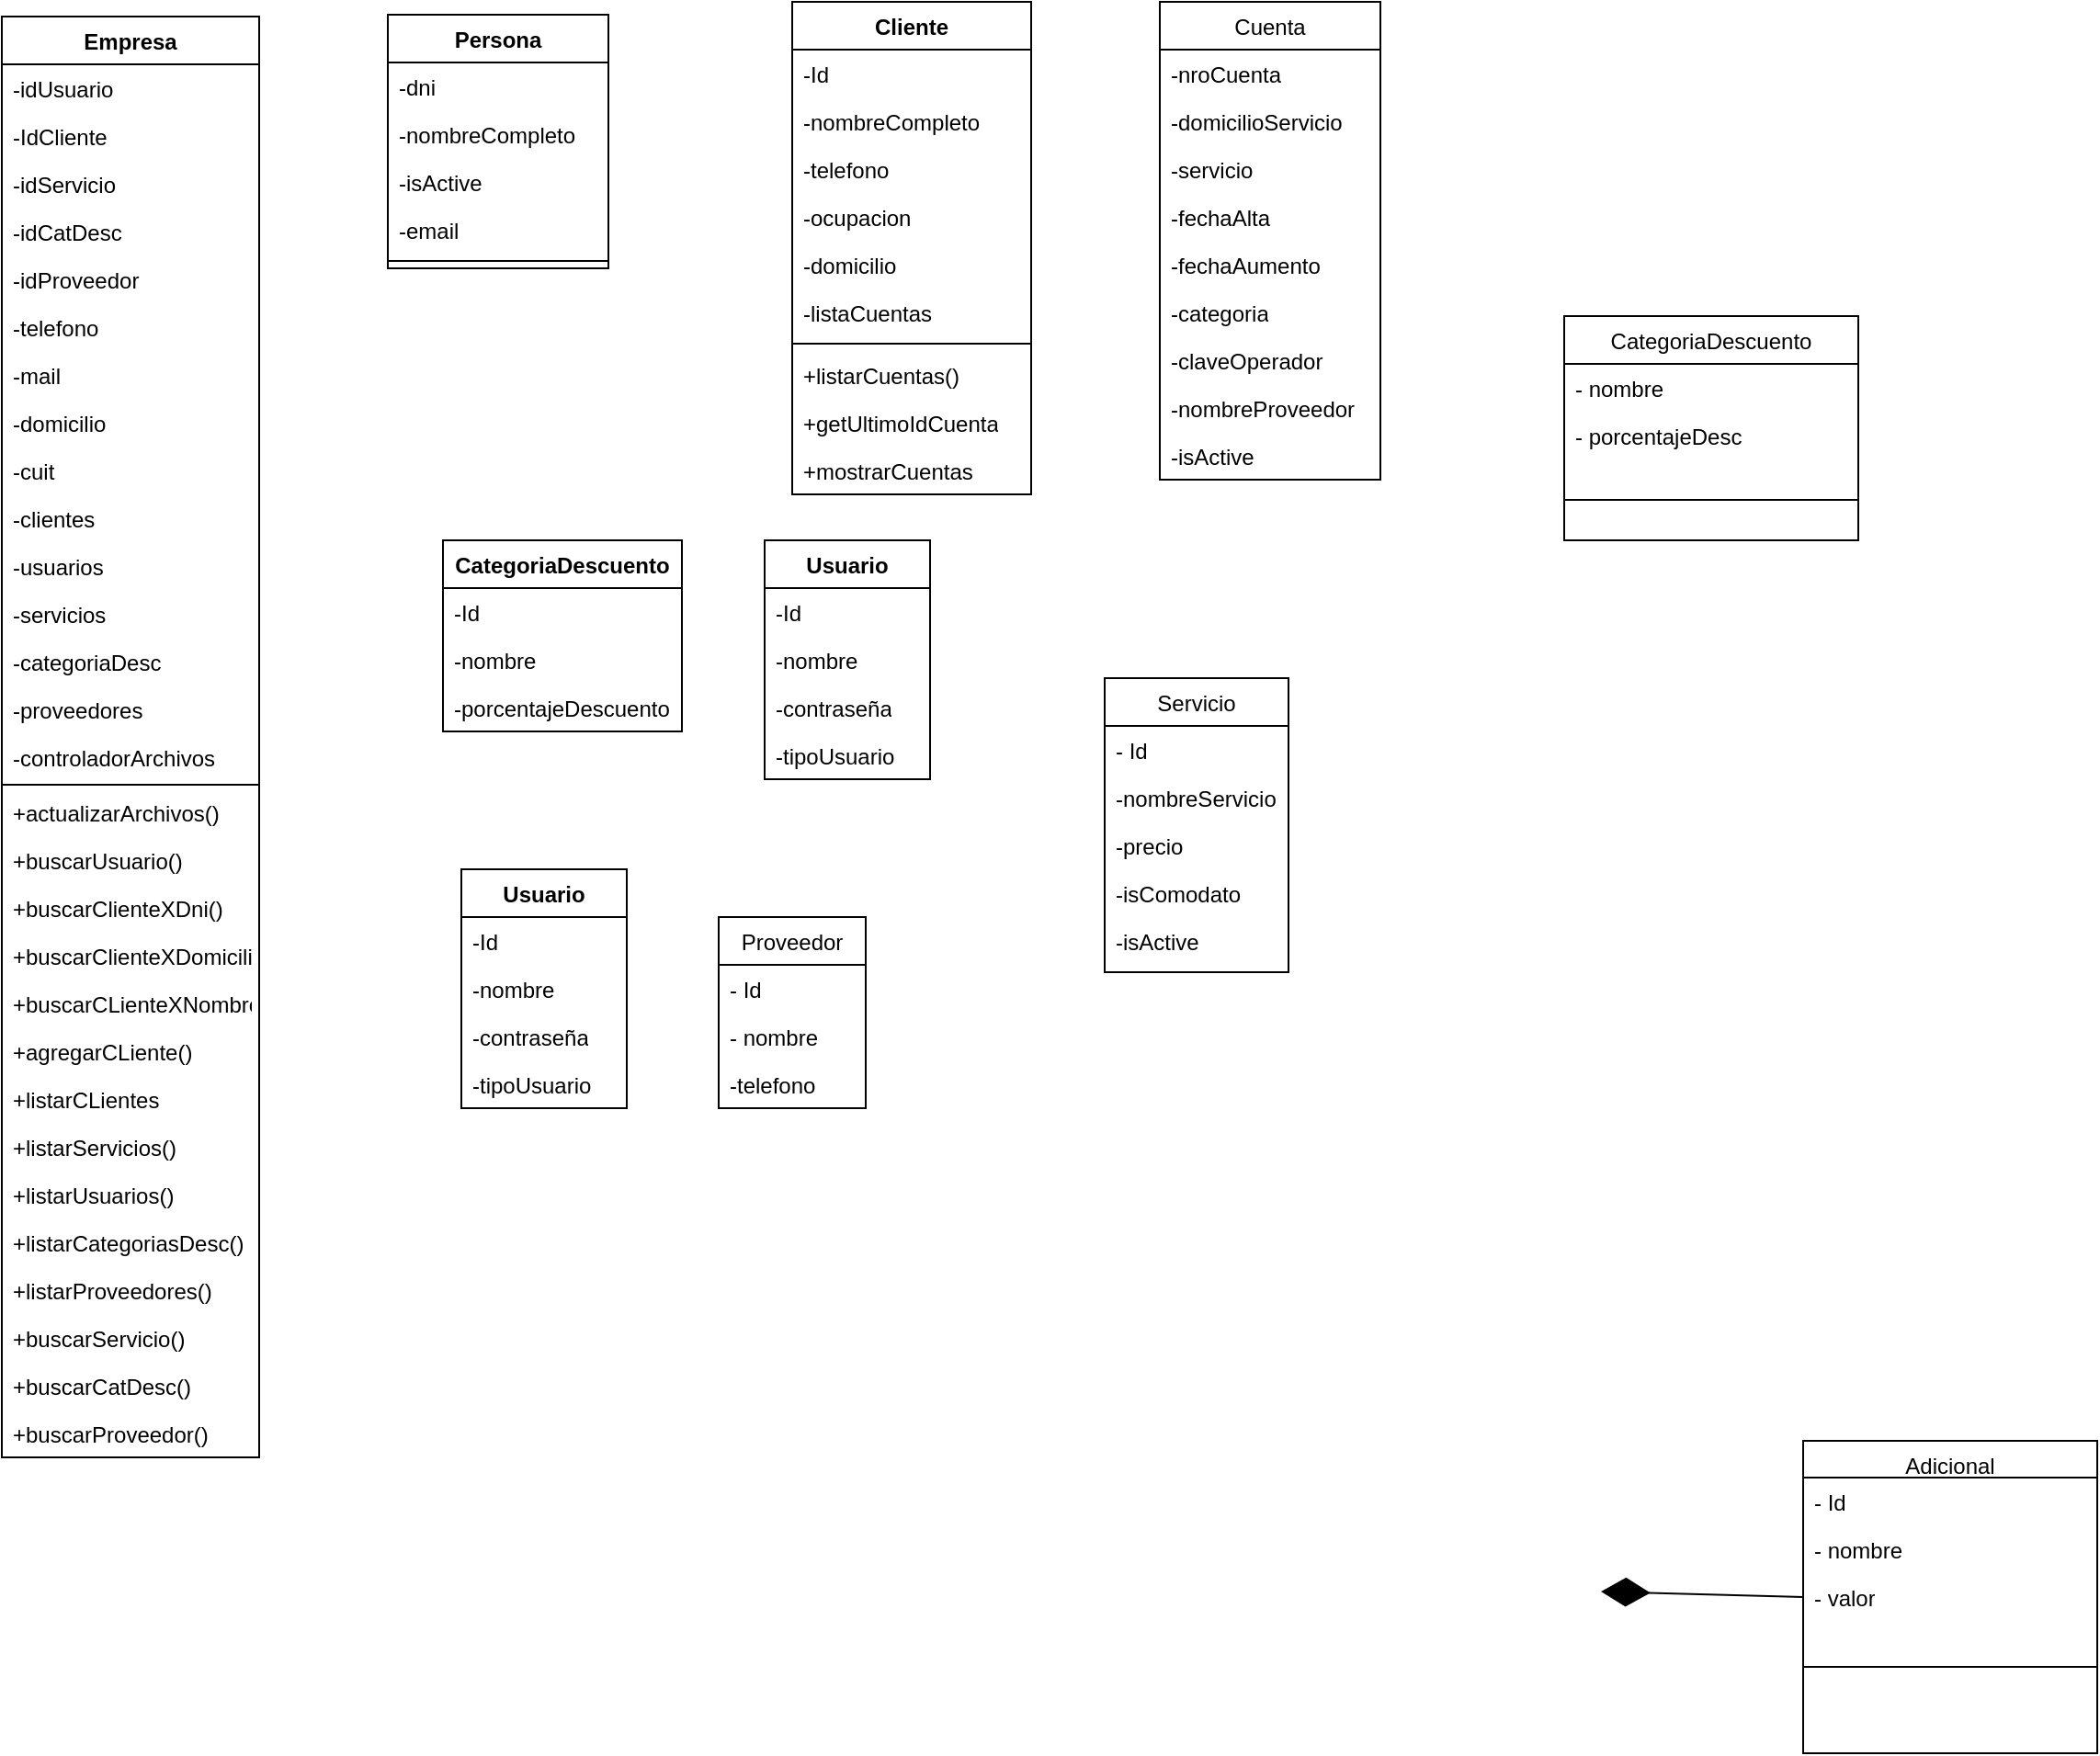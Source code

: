 <mxfile version="21.4.0" type="device">
  <diagram id="C5RBs43oDa-KdzZeNtuy" name="Page-1">
    <mxGraphModel dx="797" dy="470" grid="1" gridSize="10" guides="1" tooltips="1" connect="1" arrows="1" fold="1" page="1" pageScale="1" pageWidth="100000" pageHeight="100000" math="0" shadow="0">
      <root>
        <mxCell id="WIyWlLk6GJQsqaUBKTNV-0" />
        <mxCell id="WIyWlLk6GJQsqaUBKTNV-1" parent="WIyWlLk6GJQsqaUBKTNV-0" />
        <mxCell id="zkfFHV4jXpPFQw0GAbJ--6" value="Cuenta" style="swimlane;fontStyle=0;align=center;verticalAlign=top;childLayout=stackLayout;horizontal=1;startSize=26;horizontalStack=0;resizeParent=1;resizeLast=0;collapsible=1;marginBottom=0;rounded=0;shadow=0;strokeWidth=1;" parent="WIyWlLk6GJQsqaUBKTNV-1" vertex="1">
          <mxGeometry x="730" y="22" width="120" height="260" as="geometry">
            <mxRectangle x="130" y="380" width="160" height="26" as="alternateBounds" />
          </mxGeometry>
        </mxCell>
        <mxCell id="nLyu0IKjiBoX-47Ij_ay-28" value="-nroCuenta" style="text;strokeColor=none;fillColor=none;align=left;verticalAlign=top;spacingLeft=4;spacingRight=4;overflow=hidden;rotatable=0;points=[[0,0.5],[1,0.5]];portConstraint=eastwest;whiteSpace=wrap;html=1;" parent="zkfFHV4jXpPFQw0GAbJ--6" vertex="1">
          <mxGeometry y="26" width="120" height="26" as="geometry" />
        </mxCell>
        <mxCell id="nLyu0IKjiBoX-47Ij_ay-29" value="-domicilioServicio" style="text;strokeColor=none;fillColor=none;align=left;verticalAlign=top;spacingLeft=4;spacingRight=4;overflow=hidden;rotatable=0;points=[[0,0.5],[1,0.5]];portConstraint=eastwest;whiteSpace=wrap;html=1;" parent="zkfFHV4jXpPFQw0GAbJ--6" vertex="1">
          <mxGeometry y="52" width="120" height="26" as="geometry" />
        </mxCell>
        <mxCell id="nLyu0IKjiBoX-47Ij_ay-30" value="-servicio" style="text;strokeColor=none;fillColor=none;align=left;verticalAlign=top;spacingLeft=4;spacingRight=4;overflow=hidden;rotatable=0;points=[[0,0.5],[1,0.5]];portConstraint=eastwest;whiteSpace=wrap;html=1;" parent="zkfFHV4jXpPFQw0GAbJ--6" vertex="1">
          <mxGeometry y="78" width="120" height="26" as="geometry" />
        </mxCell>
        <mxCell id="nLyu0IKjiBoX-47Ij_ay-32" value="-fechaAlta" style="text;strokeColor=none;fillColor=none;align=left;verticalAlign=top;spacingLeft=4;spacingRight=4;overflow=hidden;rotatable=0;points=[[0,0.5],[1,0.5]];portConstraint=eastwest;whiteSpace=wrap;html=1;" parent="zkfFHV4jXpPFQw0GAbJ--6" vertex="1">
          <mxGeometry y="104" width="120" height="26" as="geometry" />
        </mxCell>
        <mxCell id="nLyu0IKjiBoX-47Ij_ay-33" value="-fechaAumento" style="text;strokeColor=none;fillColor=none;align=left;verticalAlign=top;spacingLeft=4;spacingRight=4;overflow=hidden;rotatable=0;points=[[0,0.5],[1,0.5]];portConstraint=eastwest;whiteSpace=wrap;html=1;" parent="zkfFHV4jXpPFQw0GAbJ--6" vertex="1">
          <mxGeometry y="130" width="120" height="26" as="geometry" />
        </mxCell>
        <mxCell id="pLPJWiWcFlM34R7BhoHA-52" value="-categoria" style="text;strokeColor=none;fillColor=none;align=left;verticalAlign=top;spacingLeft=4;spacingRight=4;overflow=hidden;rotatable=0;points=[[0,0.5],[1,0.5]];portConstraint=eastwest;whiteSpace=wrap;html=1;" vertex="1" parent="zkfFHV4jXpPFQw0GAbJ--6">
          <mxGeometry y="156" width="120" height="26" as="geometry" />
        </mxCell>
        <mxCell id="pLPJWiWcFlM34R7BhoHA-53" value="-claveOperador" style="text;strokeColor=none;fillColor=none;align=left;verticalAlign=top;spacingLeft=4;spacingRight=4;overflow=hidden;rotatable=0;points=[[0,0.5],[1,0.5]];portConstraint=eastwest;whiteSpace=wrap;html=1;" vertex="1" parent="zkfFHV4jXpPFQw0GAbJ--6">
          <mxGeometry y="182" width="120" height="26" as="geometry" />
        </mxCell>
        <mxCell id="pLPJWiWcFlM34R7BhoHA-54" value="-nombreProveedor" style="text;strokeColor=none;fillColor=none;align=left;verticalAlign=top;spacingLeft=4;spacingRight=4;overflow=hidden;rotatable=0;points=[[0,0.5],[1,0.5]];portConstraint=eastwest;whiteSpace=wrap;html=1;" vertex="1" parent="zkfFHV4jXpPFQw0GAbJ--6">
          <mxGeometry y="208" width="120" height="26" as="geometry" />
        </mxCell>
        <mxCell id="pLPJWiWcFlM34R7BhoHA-55" value="-isActive" style="text;strokeColor=none;fillColor=none;align=left;verticalAlign=top;spacingLeft=4;spacingRight=4;overflow=hidden;rotatable=0;points=[[0,0.5],[1,0.5]];portConstraint=eastwest;whiteSpace=wrap;html=1;" vertex="1" parent="zkfFHV4jXpPFQw0GAbJ--6">
          <mxGeometry y="234" width="120" height="26" as="geometry" />
        </mxCell>
        <mxCell id="zkfFHV4jXpPFQw0GAbJ--13" value="Proveedor" style="swimlane;fontStyle=0;align=center;verticalAlign=top;childLayout=stackLayout;horizontal=1;startSize=26;horizontalStack=0;resizeParent=1;resizeLast=0;collapsible=1;marginBottom=0;rounded=0;shadow=0;strokeWidth=1;" parent="WIyWlLk6GJQsqaUBKTNV-1" vertex="1">
          <mxGeometry x="490" y="520" width="80" height="104" as="geometry">
            <mxRectangle x="170" y="220" width="170" height="26" as="alternateBounds" />
          </mxGeometry>
        </mxCell>
        <mxCell id="nLyu0IKjiBoX-47Ij_ay-50" value="- Id" style="text;strokeColor=none;fillColor=none;align=left;verticalAlign=top;spacingLeft=4;spacingRight=4;overflow=hidden;rotatable=0;points=[[0,0.5],[1,0.5]];portConstraint=eastwest;whiteSpace=wrap;html=1;" parent="zkfFHV4jXpPFQw0GAbJ--13" vertex="1">
          <mxGeometry y="26" width="80" height="26" as="geometry" />
        </mxCell>
        <mxCell id="nLyu0IKjiBoX-47Ij_ay-51" value="- nombre" style="text;strokeColor=none;fillColor=none;align=left;verticalAlign=top;spacingLeft=4;spacingRight=4;overflow=hidden;rotatable=0;points=[[0,0.5],[1,0.5]];portConstraint=eastwest;whiteSpace=wrap;html=1;" parent="zkfFHV4jXpPFQw0GAbJ--13" vertex="1">
          <mxGeometry y="52" width="80" height="26" as="geometry" />
        </mxCell>
        <mxCell id="nLyu0IKjiBoX-47Ij_ay-52" value="-telefono" style="text;strokeColor=none;fillColor=none;align=left;verticalAlign=top;spacingLeft=4;spacingRight=4;overflow=hidden;rotatable=0;points=[[0,0.5],[1,0.5]];portConstraint=eastwest;whiteSpace=wrap;html=1;" parent="zkfFHV4jXpPFQw0GAbJ--13" vertex="1">
          <mxGeometry y="78" width="80" height="26" as="geometry" />
        </mxCell>
        <mxCell id="nLyu0IKjiBoX-47Ij_ay-4" value="CategoriaDescuento" style="swimlane;fontStyle=0;align=center;verticalAlign=top;childLayout=stackLayout;horizontal=1;startSize=26;horizontalStack=0;resizeParent=1;resizeLast=0;collapsible=1;marginBottom=0;rounded=0;shadow=0;strokeWidth=1;" parent="WIyWlLk6GJQsqaUBKTNV-1" vertex="1">
          <mxGeometry x="950" y="193" width="160" height="122" as="geometry">
            <mxRectangle x="170" y="220" width="170" height="26" as="alternateBounds" />
          </mxGeometry>
        </mxCell>
        <mxCell id="nLyu0IKjiBoX-47Ij_ay-42" value="- nombre" style="text;strokeColor=none;fillColor=none;align=left;verticalAlign=top;spacingLeft=4;spacingRight=4;overflow=hidden;rotatable=0;points=[[0,0.5],[1,0.5]];portConstraint=eastwest;whiteSpace=wrap;html=1;" parent="nLyu0IKjiBoX-47Ij_ay-4" vertex="1">
          <mxGeometry y="26" width="160" height="26" as="geometry" />
        </mxCell>
        <mxCell id="nLyu0IKjiBoX-47Ij_ay-43" value="- porcentajeDesc" style="text;strokeColor=none;fillColor=none;align=left;verticalAlign=top;spacingLeft=4;spacingRight=4;overflow=hidden;rotatable=0;points=[[0,0.5],[1,0.5]];portConstraint=eastwest;whiteSpace=wrap;html=1;" parent="nLyu0IKjiBoX-47Ij_ay-4" vertex="1">
          <mxGeometry y="52" width="160" height="26" as="geometry" />
        </mxCell>
        <mxCell id="nLyu0IKjiBoX-47Ij_ay-5" value="" style="line;html=1;strokeWidth=1;align=left;verticalAlign=middle;spacingTop=-1;spacingLeft=3;spacingRight=3;rotatable=0;labelPosition=right;points=[];portConstraint=eastwest;" parent="nLyu0IKjiBoX-47Ij_ay-4" vertex="1">
          <mxGeometry y="78" width="160" height="44" as="geometry" />
        </mxCell>
        <mxCell id="nLyu0IKjiBoX-47Ij_ay-8" value="Adicional&#xa;" style="swimlane;fontStyle=0;align=center;verticalAlign=top;childLayout=stackLayout;horizontal=1;startSize=20;horizontalStack=0;resizeParent=1;resizeLast=0;collapsible=1;marginBottom=0;rounded=0;shadow=0;strokeWidth=1;" parent="WIyWlLk6GJQsqaUBKTNV-1" vertex="1">
          <mxGeometry x="1080" y="805" width="160" height="170" as="geometry">
            <mxRectangle x="170" y="220" width="170" height="26" as="alternateBounds" />
          </mxGeometry>
        </mxCell>
        <mxCell id="nLyu0IKjiBoX-47Ij_ay-47" value="- Id" style="text;strokeColor=none;fillColor=none;align=left;verticalAlign=top;spacingLeft=4;spacingRight=4;overflow=hidden;rotatable=0;points=[[0,0.5],[1,0.5]];portConstraint=eastwest;whiteSpace=wrap;html=1;" parent="nLyu0IKjiBoX-47Ij_ay-8" vertex="1">
          <mxGeometry y="20" width="160" height="26" as="geometry" />
        </mxCell>
        <mxCell id="nLyu0IKjiBoX-47Ij_ay-48" value="- nombre" style="text;strokeColor=none;fillColor=none;align=left;verticalAlign=top;spacingLeft=4;spacingRight=4;overflow=hidden;rotatable=0;points=[[0,0.5],[1,0.5]];portConstraint=eastwest;whiteSpace=wrap;html=1;" parent="nLyu0IKjiBoX-47Ij_ay-8" vertex="1">
          <mxGeometry y="46" width="160" height="26" as="geometry" />
        </mxCell>
        <mxCell id="nLyu0IKjiBoX-47Ij_ay-49" value="- valor" style="text;strokeColor=none;fillColor=none;align=left;verticalAlign=top;spacingLeft=4;spacingRight=4;overflow=hidden;rotatable=0;points=[[0,0.5],[1,0.5]];portConstraint=eastwest;whiteSpace=wrap;html=1;" parent="nLyu0IKjiBoX-47Ij_ay-8" vertex="1">
          <mxGeometry y="72" width="160" height="26" as="geometry" />
        </mxCell>
        <mxCell id="nLyu0IKjiBoX-47Ij_ay-9" value="" style="line;html=1;strokeWidth=1;align=left;verticalAlign=middle;spacingTop=-1;spacingLeft=3;spacingRight=3;rotatable=0;labelPosition=right;points=[];portConstraint=eastwest;" parent="nLyu0IKjiBoX-47Ij_ay-8" vertex="1">
          <mxGeometry y="98" width="160" height="50" as="geometry" />
        </mxCell>
        <mxCell id="nLyu0IKjiBoX-47Ij_ay-17" value="Persona" style="swimlane;fontStyle=1;align=center;verticalAlign=top;childLayout=stackLayout;horizontal=1;startSize=26;horizontalStack=0;resizeParent=1;resizeParentMax=0;resizeLast=0;collapsible=1;marginBottom=0;whiteSpace=wrap;html=1;" parent="WIyWlLk6GJQsqaUBKTNV-1" vertex="1">
          <mxGeometry x="310" y="29" width="120" height="138" as="geometry" />
        </mxCell>
        <mxCell id="nLyu0IKjiBoX-47Ij_ay-18" value="-dni" style="text;strokeColor=none;fillColor=none;align=left;verticalAlign=top;spacingLeft=4;spacingRight=4;overflow=hidden;rotatable=0;points=[[0,0.5],[1,0.5]];portConstraint=eastwest;whiteSpace=wrap;html=1;" parent="nLyu0IKjiBoX-47Ij_ay-17" vertex="1">
          <mxGeometry y="26" width="120" height="26" as="geometry" />
        </mxCell>
        <mxCell id="nLyu0IKjiBoX-47Ij_ay-27" value="-nombreCompleto" style="text;strokeColor=none;fillColor=none;align=left;verticalAlign=top;spacingLeft=4;spacingRight=4;overflow=hidden;rotatable=0;points=[[0,0.5],[1,0.5]];portConstraint=eastwest;whiteSpace=wrap;html=1;" parent="nLyu0IKjiBoX-47Ij_ay-17" vertex="1">
          <mxGeometry y="52" width="120" height="26" as="geometry" />
        </mxCell>
        <mxCell id="nLyu0IKjiBoX-47Ij_ay-21" value="-isActive" style="text;strokeColor=none;fillColor=none;align=left;verticalAlign=top;spacingLeft=4;spacingRight=4;overflow=hidden;rotatable=0;points=[[0,0.5],[1,0.5]];portConstraint=eastwest;whiteSpace=wrap;html=1;" parent="nLyu0IKjiBoX-47Ij_ay-17" vertex="1">
          <mxGeometry y="78" width="120" height="26" as="geometry" />
        </mxCell>
        <mxCell id="nLyu0IKjiBoX-47Ij_ay-22" value="-email" style="text;strokeColor=none;fillColor=none;align=left;verticalAlign=top;spacingLeft=4;spacingRight=4;overflow=hidden;rotatable=0;points=[[0,0.5],[1,0.5]];portConstraint=eastwest;whiteSpace=wrap;html=1;" parent="nLyu0IKjiBoX-47Ij_ay-17" vertex="1">
          <mxGeometry y="104" width="120" height="26" as="geometry" />
        </mxCell>
        <mxCell id="nLyu0IKjiBoX-47Ij_ay-19" value="" style="line;strokeWidth=1;fillColor=none;align=left;verticalAlign=middle;spacingTop=-1;spacingLeft=3;spacingRight=3;rotatable=0;labelPosition=right;points=[];portConstraint=eastwest;strokeColor=inherit;" parent="nLyu0IKjiBoX-47Ij_ay-17" vertex="1">
          <mxGeometry y="130" width="120" height="8" as="geometry" />
        </mxCell>
        <mxCell id="nLyu0IKjiBoX-47Ij_ay-54" value="Empresa" style="swimlane;fontStyle=1;align=center;verticalAlign=top;childLayout=stackLayout;horizontal=1;startSize=26;horizontalStack=0;resizeParent=1;resizeParentMax=0;resizeLast=0;collapsible=1;marginBottom=0;whiteSpace=wrap;html=1;" parent="WIyWlLk6GJQsqaUBKTNV-1" vertex="1">
          <mxGeometry x="100" y="30" width="140" height="784" as="geometry" />
        </mxCell>
        <mxCell id="nLyu0IKjiBoX-47Ij_ay-55" value="-idUsuario" style="text;strokeColor=none;fillColor=none;align=left;verticalAlign=top;spacingLeft=4;spacingRight=4;overflow=hidden;rotatable=0;points=[[0,0.5],[1,0.5]];portConstraint=eastwest;whiteSpace=wrap;html=1;" parent="nLyu0IKjiBoX-47Ij_ay-54" vertex="1">
          <mxGeometry y="26" width="140" height="26" as="geometry" />
        </mxCell>
        <mxCell id="nLyu0IKjiBoX-47Ij_ay-57" value="-IdCliente" style="text;strokeColor=none;fillColor=none;align=left;verticalAlign=top;spacingLeft=4;spacingRight=4;overflow=hidden;rotatable=0;points=[[0,0.5],[1,0.5]];portConstraint=eastwest;whiteSpace=wrap;html=1;" parent="nLyu0IKjiBoX-47Ij_ay-54" vertex="1">
          <mxGeometry y="52" width="140" height="26" as="geometry" />
        </mxCell>
        <mxCell id="nLyu0IKjiBoX-47Ij_ay-58" value="-idServicio" style="text;strokeColor=none;fillColor=none;align=left;verticalAlign=top;spacingLeft=4;spacingRight=4;overflow=hidden;rotatable=0;points=[[0,0.5],[1,0.5]];portConstraint=eastwest;whiteSpace=wrap;html=1;" parent="nLyu0IKjiBoX-47Ij_ay-54" vertex="1">
          <mxGeometry y="78" width="140" height="26" as="geometry" />
        </mxCell>
        <mxCell id="nLyu0IKjiBoX-47Ij_ay-60" value="-idCatDesc" style="text;strokeColor=none;fillColor=none;align=left;verticalAlign=top;spacingLeft=4;spacingRight=4;overflow=hidden;rotatable=0;points=[[0,0.5],[1,0.5]];portConstraint=eastwest;whiteSpace=wrap;html=1;" parent="nLyu0IKjiBoX-47Ij_ay-54" vertex="1">
          <mxGeometry y="104" width="140" height="26" as="geometry" />
        </mxCell>
        <mxCell id="nLyu0IKjiBoX-47Ij_ay-61" value="-idProveedor" style="text;strokeColor=none;fillColor=none;align=left;verticalAlign=top;spacingLeft=4;spacingRight=4;overflow=hidden;rotatable=0;points=[[0,0.5],[1,0.5]];portConstraint=eastwest;whiteSpace=wrap;html=1;" parent="nLyu0IKjiBoX-47Ij_ay-54" vertex="1">
          <mxGeometry y="130" width="140" height="26" as="geometry" />
        </mxCell>
        <mxCell id="pLPJWiWcFlM34R7BhoHA-1" value="-telefono" style="text;strokeColor=none;fillColor=none;align=left;verticalAlign=top;spacingLeft=4;spacingRight=4;overflow=hidden;rotatable=0;points=[[0,0.5],[1,0.5]];portConstraint=eastwest;whiteSpace=wrap;html=1;" vertex="1" parent="nLyu0IKjiBoX-47Ij_ay-54">
          <mxGeometry y="156" width="140" height="26" as="geometry" />
        </mxCell>
        <mxCell id="pLPJWiWcFlM34R7BhoHA-2" value="-mail" style="text;strokeColor=none;fillColor=none;align=left;verticalAlign=top;spacingLeft=4;spacingRight=4;overflow=hidden;rotatable=0;points=[[0,0.5],[1,0.5]];portConstraint=eastwest;whiteSpace=wrap;html=1;" vertex="1" parent="nLyu0IKjiBoX-47Ij_ay-54">
          <mxGeometry y="182" width="140" height="26" as="geometry" />
        </mxCell>
        <mxCell id="pLPJWiWcFlM34R7BhoHA-3" value="-domicilio" style="text;strokeColor=none;fillColor=none;align=left;verticalAlign=top;spacingLeft=4;spacingRight=4;overflow=hidden;rotatable=0;points=[[0,0.5],[1,0.5]];portConstraint=eastwest;whiteSpace=wrap;html=1;" vertex="1" parent="nLyu0IKjiBoX-47Ij_ay-54">
          <mxGeometry y="208" width="140" height="26" as="geometry" />
        </mxCell>
        <mxCell id="pLPJWiWcFlM34R7BhoHA-4" value="-cuit" style="text;strokeColor=none;fillColor=none;align=left;verticalAlign=top;spacingLeft=4;spacingRight=4;overflow=hidden;rotatable=0;points=[[0,0.5],[1,0.5]];portConstraint=eastwest;whiteSpace=wrap;html=1;" vertex="1" parent="nLyu0IKjiBoX-47Ij_ay-54">
          <mxGeometry y="234" width="140" height="26" as="geometry" />
        </mxCell>
        <mxCell id="pLPJWiWcFlM34R7BhoHA-5" value="-clientes" style="text;strokeColor=none;fillColor=none;align=left;verticalAlign=top;spacingLeft=4;spacingRight=4;overflow=hidden;rotatable=0;points=[[0,0.5],[1,0.5]];portConstraint=eastwest;whiteSpace=wrap;html=1;" vertex="1" parent="nLyu0IKjiBoX-47Ij_ay-54">
          <mxGeometry y="260" width="140" height="26" as="geometry" />
        </mxCell>
        <mxCell id="pLPJWiWcFlM34R7BhoHA-6" value="-usuarios" style="text;strokeColor=none;fillColor=none;align=left;verticalAlign=top;spacingLeft=4;spacingRight=4;overflow=hidden;rotatable=0;points=[[0,0.5],[1,0.5]];portConstraint=eastwest;whiteSpace=wrap;html=1;" vertex="1" parent="nLyu0IKjiBoX-47Ij_ay-54">
          <mxGeometry y="286" width="140" height="26" as="geometry" />
        </mxCell>
        <mxCell id="pLPJWiWcFlM34R7BhoHA-7" value="-servicios" style="text;strokeColor=none;fillColor=none;align=left;verticalAlign=top;spacingLeft=4;spacingRight=4;overflow=hidden;rotatable=0;points=[[0,0.5],[1,0.5]];portConstraint=eastwest;whiteSpace=wrap;html=1;" vertex="1" parent="nLyu0IKjiBoX-47Ij_ay-54">
          <mxGeometry y="312" width="140" height="26" as="geometry" />
        </mxCell>
        <mxCell id="pLPJWiWcFlM34R7BhoHA-8" value="-categoriaDesc" style="text;strokeColor=none;fillColor=none;align=left;verticalAlign=top;spacingLeft=4;spacingRight=4;overflow=hidden;rotatable=0;points=[[0,0.5],[1,0.5]];portConstraint=eastwest;whiteSpace=wrap;html=1;" vertex="1" parent="nLyu0IKjiBoX-47Ij_ay-54">
          <mxGeometry y="338" width="140" height="26" as="geometry" />
        </mxCell>
        <mxCell id="pLPJWiWcFlM34R7BhoHA-9" value="-proveedores" style="text;strokeColor=none;fillColor=none;align=left;verticalAlign=top;spacingLeft=4;spacingRight=4;overflow=hidden;rotatable=0;points=[[0,0.5],[1,0.5]];portConstraint=eastwest;whiteSpace=wrap;html=1;" vertex="1" parent="nLyu0IKjiBoX-47Ij_ay-54">
          <mxGeometry y="364" width="140" height="26" as="geometry" />
        </mxCell>
        <mxCell id="pLPJWiWcFlM34R7BhoHA-10" value="-controladorArchivos" style="text;strokeColor=none;fillColor=none;align=left;verticalAlign=top;spacingLeft=4;spacingRight=4;overflow=hidden;rotatable=0;points=[[0,0.5],[1,0.5]];portConstraint=eastwest;whiteSpace=wrap;html=1;" vertex="1" parent="nLyu0IKjiBoX-47Ij_ay-54">
          <mxGeometry y="390" width="140" height="26" as="geometry" />
        </mxCell>
        <mxCell id="nLyu0IKjiBoX-47Ij_ay-63" value="" style="line;strokeWidth=1;fillColor=none;align=left;verticalAlign=middle;spacingTop=-1;spacingLeft=3;spacingRight=3;rotatable=0;labelPosition=right;points=[];portConstraint=eastwest;strokeColor=inherit;" parent="nLyu0IKjiBoX-47Ij_ay-54" vertex="1">
          <mxGeometry y="416" width="140" height="4" as="geometry" />
        </mxCell>
        <mxCell id="nLyu0IKjiBoX-47Ij_ay-64" value="+actualizarArchivos()" style="text;strokeColor=none;fillColor=none;align=left;verticalAlign=top;spacingLeft=4;spacingRight=4;overflow=hidden;rotatable=0;points=[[0,0.5],[1,0.5]];portConstraint=eastwest;whiteSpace=wrap;html=1;" parent="nLyu0IKjiBoX-47Ij_ay-54" vertex="1">
          <mxGeometry y="420" width="140" height="26" as="geometry" />
        </mxCell>
        <mxCell id="pLPJWiWcFlM34R7BhoHA-11" value="+buscarUsuario()" style="text;strokeColor=none;fillColor=none;align=left;verticalAlign=top;spacingLeft=4;spacingRight=4;overflow=hidden;rotatable=0;points=[[0,0.5],[1,0.5]];portConstraint=eastwest;whiteSpace=wrap;html=1;" vertex="1" parent="nLyu0IKjiBoX-47Ij_ay-54">
          <mxGeometry y="446" width="140" height="26" as="geometry" />
        </mxCell>
        <mxCell id="pLPJWiWcFlM34R7BhoHA-12" value="+buscarClienteXDni()" style="text;strokeColor=none;fillColor=none;align=left;verticalAlign=top;spacingLeft=4;spacingRight=4;overflow=hidden;rotatable=0;points=[[0,0.5],[1,0.5]];portConstraint=eastwest;whiteSpace=wrap;html=1;" vertex="1" parent="nLyu0IKjiBoX-47Ij_ay-54">
          <mxGeometry y="472" width="140" height="26" as="geometry" />
        </mxCell>
        <mxCell id="pLPJWiWcFlM34R7BhoHA-13" value="+buscarClienteXDomicilio()" style="text;strokeColor=none;fillColor=none;align=left;verticalAlign=top;spacingLeft=4;spacingRight=4;overflow=hidden;rotatable=0;points=[[0,0.5],[1,0.5]];portConstraint=eastwest;whiteSpace=wrap;html=1;" vertex="1" parent="nLyu0IKjiBoX-47Ij_ay-54">
          <mxGeometry y="498" width="140" height="26" as="geometry" />
        </mxCell>
        <mxCell id="pLPJWiWcFlM34R7BhoHA-14" value="+buscarCLienteXNombre()" style="text;strokeColor=none;fillColor=none;align=left;verticalAlign=top;spacingLeft=4;spacingRight=4;overflow=hidden;rotatable=0;points=[[0,0.5],[1,0.5]];portConstraint=eastwest;whiteSpace=wrap;html=1;" vertex="1" parent="nLyu0IKjiBoX-47Ij_ay-54">
          <mxGeometry y="524" width="140" height="26" as="geometry" />
        </mxCell>
        <mxCell id="pLPJWiWcFlM34R7BhoHA-15" value="+agregarCLiente()" style="text;strokeColor=none;fillColor=none;align=left;verticalAlign=top;spacingLeft=4;spacingRight=4;overflow=hidden;rotatable=0;points=[[0,0.5],[1,0.5]];portConstraint=eastwest;whiteSpace=wrap;html=1;" vertex="1" parent="nLyu0IKjiBoX-47Ij_ay-54">
          <mxGeometry y="550" width="140" height="26" as="geometry" />
        </mxCell>
        <mxCell id="pLPJWiWcFlM34R7BhoHA-16" value="+listarCLientes" style="text;strokeColor=none;fillColor=none;align=left;verticalAlign=top;spacingLeft=4;spacingRight=4;overflow=hidden;rotatable=0;points=[[0,0.5],[1,0.5]];portConstraint=eastwest;whiteSpace=wrap;html=1;" vertex="1" parent="nLyu0IKjiBoX-47Ij_ay-54">
          <mxGeometry y="576" width="140" height="26" as="geometry" />
        </mxCell>
        <mxCell id="pLPJWiWcFlM34R7BhoHA-17" value="+listarServicios()" style="text;strokeColor=none;fillColor=none;align=left;verticalAlign=top;spacingLeft=4;spacingRight=4;overflow=hidden;rotatable=0;points=[[0,0.5],[1,0.5]];portConstraint=eastwest;whiteSpace=wrap;html=1;" vertex="1" parent="nLyu0IKjiBoX-47Ij_ay-54">
          <mxGeometry y="602" width="140" height="26" as="geometry" />
        </mxCell>
        <mxCell id="pLPJWiWcFlM34R7BhoHA-18" value="+listarUsuarios()" style="text;strokeColor=none;fillColor=none;align=left;verticalAlign=top;spacingLeft=4;spacingRight=4;overflow=hidden;rotatable=0;points=[[0,0.5],[1,0.5]];portConstraint=eastwest;whiteSpace=wrap;html=1;" vertex="1" parent="nLyu0IKjiBoX-47Ij_ay-54">
          <mxGeometry y="628" width="140" height="26" as="geometry" />
        </mxCell>
        <mxCell id="pLPJWiWcFlM34R7BhoHA-19" value="+listarCategoriasDesc()" style="text;strokeColor=none;fillColor=none;align=left;verticalAlign=top;spacingLeft=4;spacingRight=4;overflow=hidden;rotatable=0;points=[[0,0.5],[1,0.5]];portConstraint=eastwest;whiteSpace=wrap;html=1;" vertex="1" parent="nLyu0IKjiBoX-47Ij_ay-54">
          <mxGeometry y="654" width="140" height="26" as="geometry" />
        </mxCell>
        <mxCell id="pLPJWiWcFlM34R7BhoHA-20" value="+listarProveedores()" style="text;strokeColor=none;fillColor=none;align=left;verticalAlign=top;spacingLeft=4;spacingRight=4;overflow=hidden;rotatable=0;points=[[0,0.5],[1,0.5]];portConstraint=eastwest;whiteSpace=wrap;html=1;" vertex="1" parent="nLyu0IKjiBoX-47Ij_ay-54">
          <mxGeometry y="680" width="140" height="26" as="geometry" />
        </mxCell>
        <mxCell id="pLPJWiWcFlM34R7BhoHA-21" value="+buscarServicio()" style="text;strokeColor=none;fillColor=none;align=left;verticalAlign=top;spacingLeft=4;spacingRight=4;overflow=hidden;rotatable=0;points=[[0,0.5],[1,0.5]];portConstraint=eastwest;whiteSpace=wrap;html=1;" vertex="1" parent="nLyu0IKjiBoX-47Ij_ay-54">
          <mxGeometry y="706" width="140" height="26" as="geometry" />
        </mxCell>
        <mxCell id="pLPJWiWcFlM34R7BhoHA-22" value="+buscarCatDesc()" style="text;strokeColor=none;fillColor=none;align=left;verticalAlign=top;spacingLeft=4;spacingRight=4;overflow=hidden;rotatable=0;points=[[0,0.5],[1,0.5]];portConstraint=eastwest;whiteSpace=wrap;html=1;" vertex="1" parent="nLyu0IKjiBoX-47Ij_ay-54">
          <mxGeometry y="732" width="140" height="26" as="geometry" />
        </mxCell>
        <mxCell id="pLPJWiWcFlM34R7BhoHA-23" value="+buscarProveedor()" style="text;strokeColor=none;fillColor=none;align=left;verticalAlign=top;spacingLeft=4;spacingRight=4;overflow=hidden;rotatable=0;points=[[0,0.5],[1,0.5]];portConstraint=eastwest;whiteSpace=wrap;html=1;" vertex="1" parent="nLyu0IKjiBoX-47Ij_ay-54">
          <mxGeometry y="758" width="140" height="26" as="geometry" />
        </mxCell>
        <mxCell id="nLyu0IKjiBoX-47Ij_ay-69" value="Servicio" style="swimlane;fontStyle=0;align=center;verticalAlign=top;childLayout=stackLayout;horizontal=1;startSize=26;horizontalStack=0;resizeParent=1;resizeLast=0;collapsible=1;marginBottom=0;rounded=0;shadow=0;strokeWidth=1;" parent="WIyWlLk6GJQsqaUBKTNV-1" vertex="1">
          <mxGeometry x="700" y="390" width="100" height="160" as="geometry">
            <mxRectangle x="170" y="220" width="170" height="26" as="alternateBounds" />
          </mxGeometry>
        </mxCell>
        <mxCell id="nLyu0IKjiBoX-47Ij_ay-70" value="- Id" style="text;strokeColor=none;fillColor=none;align=left;verticalAlign=top;spacingLeft=4;spacingRight=4;overflow=hidden;rotatable=0;points=[[0,0.5],[1,0.5]];portConstraint=eastwest;whiteSpace=wrap;html=1;" parent="nLyu0IKjiBoX-47Ij_ay-69" vertex="1">
          <mxGeometry y="26" width="100" height="26" as="geometry" />
        </mxCell>
        <mxCell id="nLyu0IKjiBoX-47Ij_ay-71" value="-nombreServicio" style="text;strokeColor=none;fillColor=none;align=left;verticalAlign=top;spacingLeft=4;spacingRight=4;overflow=hidden;rotatable=0;points=[[0,0.5],[1,0.5]];portConstraint=eastwest;whiteSpace=wrap;html=1;" parent="nLyu0IKjiBoX-47Ij_ay-69" vertex="1">
          <mxGeometry y="52" width="100" height="26" as="geometry" />
        </mxCell>
        <mxCell id="nLyu0IKjiBoX-47Ij_ay-72" value="-precio" style="text;strokeColor=none;fillColor=none;align=left;verticalAlign=top;spacingLeft=4;spacingRight=4;overflow=hidden;rotatable=0;points=[[0,0.5],[1,0.5]];portConstraint=eastwest;whiteSpace=wrap;html=1;" parent="nLyu0IKjiBoX-47Ij_ay-69" vertex="1">
          <mxGeometry y="78" width="100" height="26" as="geometry" />
        </mxCell>
        <mxCell id="nLyu0IKjiBoX-47Ij_ay-73" value="-isComodato" style="text;strokeColor=none;fillColor=none;align=left;verticalAlign=top;spacingLeft=4;spacingRight=4;overflow=hidden;rotatable=0;points=[[0,0.5],[1,0.5]];portConstraint=eastwest;whiteSpace=wrap;html=1;" parent="nLyu0IKjiBoX-47Ij_ay-69" vertex="1">
          <mxGeometry y="104" width="100" height="26" as="geometry" />
        </mxCell>
        <mxCell id="nLyu0IKjiBoX-47Ij_ay-82" value="-isActive" style="text;strokeColor=none;fillColor=none;align=left;verticalAlign=top;spacingLeft=4;spacingRight=4;overflow=hidden;rotatable=0;points=[[0,0.5],[1,0.5]];portConstraint=eastwest;whiteSpace=wrap;html=1;" parent="nLyu0IKjiBoX-47Ij_ay-69" vertex="1">
          <mxGeometry y="130" width="100" height="26" as="geometry" />
        </mxCell>
        <mxCell id="nLyu0IKjiBoX-47Ij_ay-109" value="" style="endArrow=diamondThin;endFill=1;endSize=24;html=1;rounded=0;entryX=1;entryY=0.5;entryDx=0;entryDy=0;exitX=0;exitY=0.5;exitDx=0;exitDy=0;" parent="WIyWlLk6GJQsqaUBKTNV-1" source="nLyu0IKjiBoX-47Ij_ay-49" edge="1">
          <mxGeometry width="160" relative="1" as="geometry">
            <mxPoint x="1040" y="1120" as="sourcePoint" />
            <mxPoint x="970" y="887" as="targetPoint" />
          </mxGeometry>
        </mxCell>
        <mxCell id="pLPJWiWcFlM34R7BhoHA-26" value="Cliente" style="swimlane;fontStyle=1;align=center;verticalAlign=top;childLayout=stackLayout;horizontal=1;startSize=26;horizontalStack=0;resizeParent=1;resizeParentMax=0;resizeLast=0;collapsible=1;marginBottom=0;whiteSpace=wrap;html=1;" vertex="1" parent="WIyWlLk6GJQsqaUBKTNV-1">
          <mxGeometry x="530" y="22" width="130" height="268" as="geometry" />
        </mxCell>
        <mxCell id="pLPJWiWcFlM34R7BhoHA-27" value="-Id" style="text;strokeColor=none;fillColor=none;align=left;verticalAlign=top;spacingLeft=4;spacingRight=4;overflow=hidden;rotatable=0;points=[[0,0.5],[1,0.5]];portConstraint=eastwest;whiteSpace=wrap;html=1;" vertex="1" parent="pLPJWiWcFlM34R7BhoHA-26">
          <mxGeometry y="26" width="130" height="26" as="geometry" />
        </mxCell>
        <mxCell id="pLPJWiWcFlM34R7BhoHA-28" value="-nombreCompleto" style="text;strokeColor=none;fillColor=none;align=left;verticalAlign=top;spacingLeft=4;spacingRight=4;overflow=hidden;rotatable=0;points=[[0,0.5],[1,0.5]];portConstraint=eastwest;whiteSpace=wrap;html=1;" vertex="1" parent="pLPJWiWcFlM34R7BhoHA-26">
          <mxGeometry y="52" width="130" height="26" as="geometry" />
        </mxCell>
        <mxCell id="pLPJWiWcFlM34R7BhoHA-29" value="-telefono" style="text;strokeColor=none;fillColor=none;align=left;verticalAlign=top;spacingLeft=4;spacingRight=4;overflow=hidden;rotatable=0;points=[[0,0.5],[1,0.5]];portConstraint=eastwest;whiteSpace=wrap;html=1;" vertex="1" parent="pLPJWiWcFlM34R7BhoHA-26">
          <mxGeometry y="78" width="130" height="26" as="geometry" />
        </mxCell>
        <mxCell id="pLPJWiWcFlM34R7BhoHA-30" value="-ocupacion" style="text;strokeColor=none;fillColor=none;align=left;verticalAlign=top;spacingLeft=4;spacingRight=4;overflow=hidden;rotatable=0;points=[[0,0.5],[1,0.5]];portConstraint=eastwest;whiteSpace=wrap;html=1;" vertex="1" parent="pLPJWiWcFlM34R7BhoHA-26">
          <mxGeometry y="104" width="130" height="26" as="geometry" />
        </mxCell>
        <mxCell id="pLPJWiWcFlM34R7BhoHA-31" value="-domicilio" style="text;strokeColor=none;fillColor=none;align=left;verticalAlign=top;spacingLeft=4;spacingRight=4;overflow=hidden;rotatable=0;points=[[0,0.5],[1,0.5]];portConstraint=eastwest;whiteSpace=wrap;html=1;" vertex="1" parent="pLPJWiWcFlM34R7BhoHA-26">
          <mxGeometry y="130" width="130" height="26" as="geometry" />
        </mxCell>
        <mxCell id="pLPJWiWcFlM34R7BhoHA-32" value="-listaCuentas" style="text;strokeColor=none;fillColor=none;align=left;verticalAlign=top;spacingLeft=4;spacingRight=4;overflow=hidden;rotatable=0;points=[[0,0.5],[1,0.5]];portConstraint=eastwest;whiteSpace=wrap;html=1;" vertex="1" parent="pLPJWiWcFlM34R7BhoHA-26">
          <mxGeometry y="156" width="130" height="26" as="geometry" />
        </mxCell>
        <mxCell id="pLPJWiWcFlM34R7BhoHA-36" value="" style="line;strokeWidth=1;fillColor=none;align=left;verticalAlign=middle;spacingTop=-1;spacingLeft=3;spacingRight=3;rotatable=0;labelPosition=right;points=[];portConstraint=eastwest;strokeColor=inherit;" vertex="1" parent="pLPJWiWcFlM34R7BhoHA-26">
          <mxGeometry y="182" width="130" height="8" as="geometry" />
        </mxCell>
        <mxCell id="pLPJWiWcFlM34R7BhoHA-37" value="+listarCuentas()" style="text;strokeColor=none;fillColor=none;align=left;verticalAlign=top;spacingLeft=4;spacingRight=4;overflow=hidden;rotatable=0;points=[[0,0.5],[1,0.5]];portConstraint=eastwest;whiteSpace=wrap;html=1;" vertex="1" parent="pLPJWiWcFlM34R7BhoHA-26">
          <mxGeometry y="190" width="130" height="26" as="geometry" />
        </mxCell>
        <mxCell id="pLPJWiWcFlM34R7BhoHA-38" value="+getUltimoIdCuenta" style="text;strokeColor=none;fillColor=none;align=left;verticalAlign=top;spacingLeft=4;spacingRight=4;overflow=hidden;rotatable=0;points=[[0,0.5],[1,0.5]];portConstraint=eastwest;whiteSpace=wrap;html=1;" vertex="1" parent="pLPJWiWcFlM34R7BhoHA-26">
          <mxGeometry y="216" width="130" height="26" as="geometry" />
        </mxCell>
        <mxCell id="pLPJWiWcFlM34R7BhoHA-39" value="+mostrarCuentas" style="text;strokeColor=none;fillColor=none;align=left;verticalAlign=top;spacingLeft=4;spacingRight=4;overflow=hidden;rotatable=0;points=[[0,0.5],[1,0.5]];portConstraint=eastwest;whiteSpace=wrap;html=1;" vertex="1" parent="pLPJWiWcFlM34R7BhoHA-26">
          <mxGeometry y="242" width="130" height="26" as="geometry" />
        </mxCell>
        <mxCell id="pLPJWiWcFlM34R7BhoHA-41" value="Usuario" style="swimlane;fontStyle=1;align=center;verticalAlign=top;childLayout=stackLayout;horizontal=1;startSize=26;horizontalStack=0;resizeParent=1;resizeParentMax=0;resizeLast=0;collapsible=1;marginBottom=0;whiteSpace=wrap;html=1;" vertex="1" parent="WIyWlLk6GJQsqaUBKTNV-1">
          <mxGeometry x="515" y="315" width="90" height="130" as="geometry" />
        </mxCell>
        <mxCell id="pLPJWiWcFlM34R7BhoHA-42" value="-Id" style="text;strokeColor=none;fillColor=none;align=left;verticalAlign=top;spacingLeft=4;spacingRight=4;overflow=hidden;rotatable=0;points=[[0,0.5],[1,0.5]];portConstraint=eastwest;whiteSpace=wrap;html=1;" vertex="1" parent="pLPJWiWcFlM34R7BhoHA-41">
          <mxGeometry y="26" width="90" height="26" as="geometry" />
        </mxCell>
        <mxCell id="pLPJWiWcFlM34R7BhoHA-43" value="-nombre" style="text;strokeColor=none;fillColor=none;align=left;verticalAlign=top;spacingLeft=4;spacingRight=4;overflow=hidden;rotatable=0;points=[[0,0.5],[1,0.5]];portConstraint=eastwest;whiteSpace=wrap;html=1;" vertex="1" parent="pLPJWiWcFlM34R7BhoHA-41">
          <mxGeometry y="52" width="90" height="26" as="geometry" />
        </mxCell>
        <mxCell id="pLPJWiWcFlM34R7BhoHA-44" value="-contraseña" style="text;strokeColor=none;fillColor=none;align=left;verticalAlign=top;spacingLeft=4;spacingRight=4;overflow=hidden;rotatable=0;points=[[0,0.5],[1,0.5]];portConstraint=eastwest;whiteSpace=wrap;html=1;" vertex="1" parent="pLPJWiWcFlM34R7BhoHA-41">
          <mxGeometry y="78" width="90" height="26" as="geometry" />
        </mxCell>
        <mxCell id="pLPJWiWcFlM34R7BhoHA-45" value="-tipoUsuario" style="text;strokeColor=none;fillColor=none;align=left;verticalAlign=top;spacingLeft=4;spacingRight=4;overflow=hidden;rotatable=0;points=[[0,0.5],[1,0.5]];portConstraint=eastwest;whiteSpace=wrap;html=1;" vertex="1" parent="pLPJWiWcFlM34R7BhoHA-41">
          <mxGeometry y="104" width="90" height="26" as="geometry" />
        </mxCell>
        <mxCell id="pLPJWiWcFlM34R7BhoHA-57" value="CategoriaDescuento" style="swimlane;fontStyle=1;align=center;verticalAlign=top;childLayout=stackLayout;horizontal=1;startSize=26;horizontalStack=0;resizeParent=1;resizeParentMax=0;resizeLast=0;collapsible=1;marginBottom=0;whiteSpace=wrap;html=1;" vertex="1" parent="WIyWlLk6GJQsqaUBKTNV-1">
          <mxGeometry x="340" y="315" width="130" height="104" as="geometry" />
        </mxCell>
        <mxCell id="pLPJWiWcFlM34R7BhoHA-58" value="-Id" style="text;strokeColor=none;fillColor=none;align=left;verticalAlign=top;spacingLeft=4;spacingRight=4;overflow=hidden;rotatable=0;points=[[0,0.5],[1,0.5]];portConstraint=eastwest;whiteSpace=wrap;html=1;" vertex="1" parent="pLPJWiWcFlM34R7BhoHA-57">
          <mxGeometry y="26" width="130" height="26" as="geometry" />
        </mxCell>
        <mxCell id="pLPJWiWcFlM34R7BhoHA-59" value="-nombre" style="text;strokeColor=none;fillColor=none;align=left;verticalAlign=top;spacingLeft=4;spacingRight=4;overflow=hidden;rotatable=0;points=[[0,0.5],[1,0.5]];portConstraint=eastwest;whiteSpace=wrap;html=1;" vertex="1" parent="pLPJWiWcFlM34R7BhoHA-57">
          <mxGeometry y="52" width="130" height="26" as="geometry" />
        </mxCell>
        <mxCell id="pLPJWiWcFlM34R7BhoHA-60" value="-porcentajeDescuento" style="text;strokeColor=none;fillColor=none;align=left;verticalAlign=top;spacingLeft=4;spacingRight=4;overflow=hidden;rotatable=0;points=[[0,0.5],[1,0.5]];portConstraint=eastwest;whiteSpace=wrap;html=1;" vertex="1" parent="pLPJWiWcFlM34R7BhoHA-57">
          <mxGeometry y="78" width="130" height="26" as="geometry" />
        </mxCell>
        <mxCell id="pLPJWiWcFlM34R7BhoHA-62" value="Usuario" style="swimlane;fontStyle=1;align=center;verticalAlign=top;childLayout=stackLayout;horizontal=1;startSize=26;horizontalStack=0;resizeParent=1;resizeParentMax=0;resizeLast=0;collapsible=1;marginBottom=0;whiteSpace=wrap;html=1;" vertex="1" parent="WIyWlLk6GJQsqaUBKTNV-1">
          <mxGeometry x="350" y="494" width="90" height="130" as="geometry" />
        </mxCell>
        <mxCell id="pLPJWiWcFlM34R7BhoHA-63" value="-Id" style="text;strokeColor=none;fillColor=none;align=left;verticalAlign=top;spacingLeft=4;spacingRight=4;overflow=hidden;rotatable=0;points=[[0,0.5],[1,0.5]];portConstraint=eastwest;whiteSpace=wrap;html=1;" vertex="1" parent="pLPJWiWcFlM34R7BhoHA-62">
          <mxGeometry y="26" width="90" height="26" as="geometry" />
        </mxCell>
        <mxCell id="pLPJWiWcFlM34R7BhoHA-64" value="-nombre" style="text;strokeColor=none;fillColor=none;align=left;verticalAlign=top;spacingLeft=4;spacingRight=4;overflow=hidden;rotatable=0;points=[[0,0.5],[1,0.5]];portConstraint=eastwest;whiteSpace=wrap;html=1;" vertex="1" parent="pLPJWiWcFlM34R7BhoHA-62">
          <mxGeometry y="52" width="90" height="26" as="geometry" />
        </mxCell>
        <mxCell id="pLPJWiWcFlM34R7BhoHA-65" value="-contraseña" style="text;strokeColor=none;fillColor=none;align=left;verticalAlign=top;spacingLeft=4;spacingRight=4;overflow=hidden;rotatable=0;points=[[0,0.5],[1,0.5]];portConstraint=eastwest;whiteSpace=wrap;html=1;" vertex="1" parent="pLPJWiWcFlM34R7BhoHA-62">
          <mxGeometry y="78" width="90" height="26" as="geometry" />
        </mxCell>
        <mxCell id="pLPJWiWcFlM34R7BhoHA-66" value="-tipoUsuario" style="text;strokeColor=none;fillColor=none;align=left;verticalAlign=top;spacingLeft=4;spacingRight=4;overflow=hidden;rotatable=0;points=[[0,0.5],[1,0.5]];portConstraint=eastwest;whiteSpace=wrap;html=1;" vertex="1" parent="pLPJWiWcFlM34R7BhoHA-62">
          <mxGeometry y="104" width="90" height="26" as="geometry" />
        </mxCell>
      </root>
    </mxGraphModel>
  </diagram>
</mxfile>
